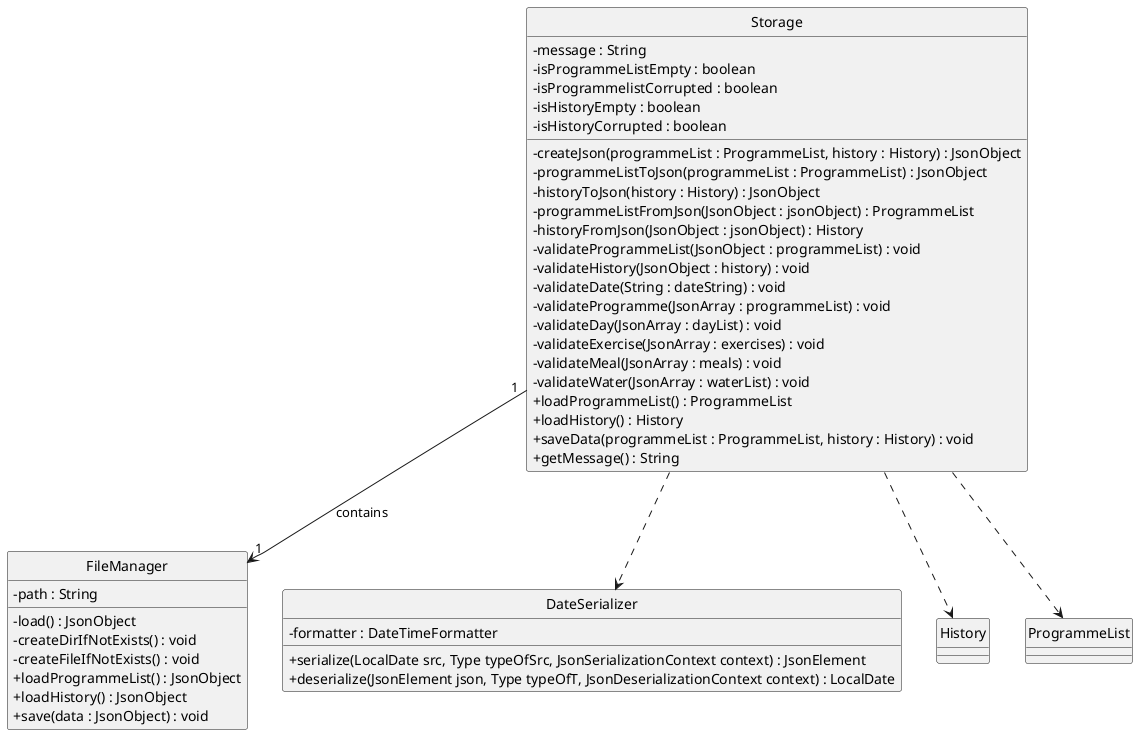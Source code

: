 @startuml

skinparam classAttributeIconSize 0
hide circle

class Storage {
    - message : String
    - isProgrammeListEmpty : boolean
    - isProgrammelistCorrupted : boolean
    - isHistoryEmpty : boolean
    - isHistoryCorrupted : boolean
    - createJson(programmeList : ProgrammeList, history : History) : JsonObject
    - programmeListToJson(programmeList : ProgrammeList) : JsonObject
    - historyToJson(history : History) : JsonObject
    - programmeListFromJson(JsonObject : jsonObject) : ProgrammeList
    - historyFromJson(JsonObject : jsonObject) : History
    - validateProgrammeList(JsonObject : programmeList) : void
    - validateHistory(JsonObject : history) : void
    - validateDate(String : dateString) : void
    - validateProgramme(JsonArray : programmeList) : void
    - validateDay(JsonArray : dayList) : void
    - validateExercise(JsonArray : exercises) : void
    - validateMeal(JsonArray : meals) : void
    - validateWater(JsonArray : waterList) : void
    + loadProgrammeList() : ProgrammeList
    + loadHistory() : History
    + saveData(programmeList : ProgrammeList, history : History) : void
    + getMessage() : String
}

class FileManager {
    - path : String
    - load() : JsonObject
    - createDirIfNotExists() : void
    - createFileIfNotExists() : void
    + loadProgrammeList() : JsonObject
    + loadHistory() : JsonObject
    + save(data : JsonObject) : void
}

class DateSerializer {
    - formatter : DateTimeFormatter
    + serialize(LocalDate src, Type typeOfSrc, JsonSerializationContext context) : JsonElement
    + deserialize(JsonElement json, Type typeOfT, JsonDeserializationContext context) : LocalDate
}

Storage "1" --> "1" FileManager : contains

Storage ..> History
Storage ..> ProgrammeList
Storage ..> DateSerializer

@enduml
